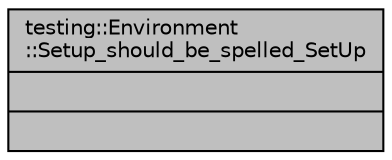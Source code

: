 digraph "testing::Environment::Setup_should_be_spelled_SetUp"
{
 // LATEX_PDF_SIZE
  bgcolor="transparent";
  edge [fontname="Helvetica",fontsize="10",labelfontname="Helvetica",labelfontsize="10"];
  node [fontname="Helvetica",fontsize="10",shape=record];
  Node1 [label="{testing::Environment\l::Setup_should_be_spelled_SetUp\n||}",height=0.2,width=0.4,color="black", fillcolor="grey75", style="filled", fontcolor="black",tooltip=" "];
}
